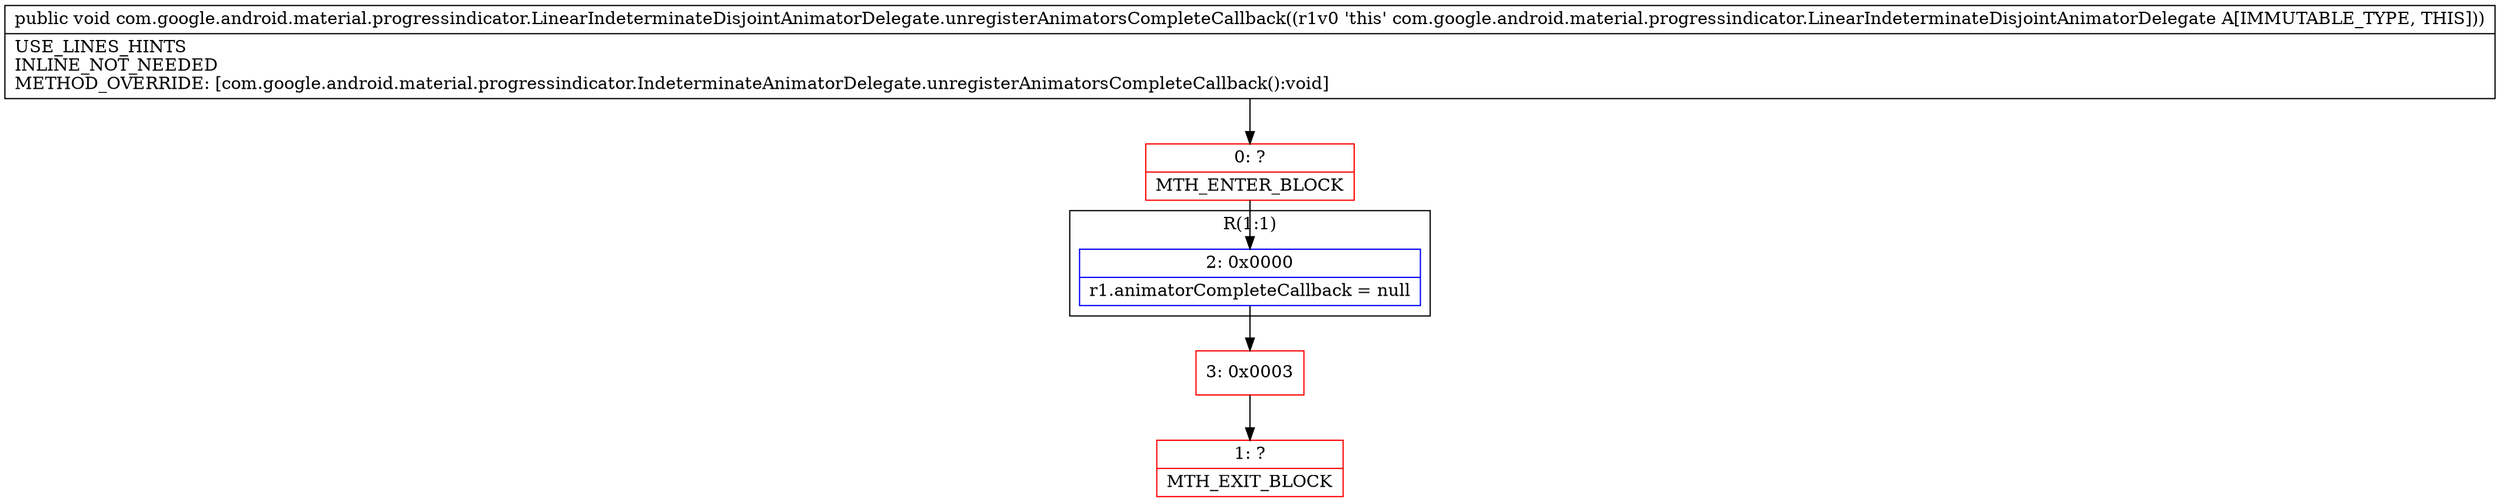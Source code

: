 digraph "CFG forcom.google.android.material.progressindicator.LinearIndeterminateDisjointAnimatorDelegate.unregisterAnimatorsCompleteCallback()V" {
subgraph cluster_Region_480697774 {
label = "R(1:1)";
node [shape=record,color=blue];
Node_2 [shape=record,label="{2\:\ 0x0000|r1.animatorCompleteCallback = null\l}"];
}
Node_0 [shape=record,color=red,label="{0\:\ ?|MTH_ENTER_BLOCK\l}"];
Node_3 [shape=record,color=red,label="{3\:\ 0x0003}"];
Node_1 [shape=record,color=red,label="{1\:\ ?|MTH_EXIT_BLOCK\l}"];
MethodNode[shape=record,label="{public void com.google.android.material.progressindicator.LinearIndeterminateDisjointAnimatorDelegate.unregisterAnimatorsCompleteCallback((r1v0 'this' com.google.android.material.progressindicator.LinearIndeterminateDisjointAnimatorDelegate A[IMMUTABLE_TYPE, THIS]))  | USE_LINES_HINTS\lINLINE_NOT_NEEDED\lMETHOD_OVERRIDE: [com.google.android.material.progressindicator.IndeterminateAnimatorDelegate.unregisterAnimatorsCompleteCallback():void]\l}"];
MethodNode -> Node_0;Node_2 -> Node_3;
Node_0 -> Node_2;
Node_3 -> Node_1;
}

